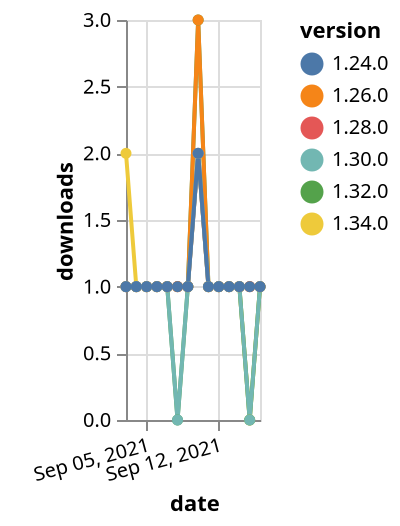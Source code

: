 {"$schema": "https://vega.github.io/schema/vega-lite/v5.json", "description": "A simple bar chart with embedded data.", "data": {"values": [{"date": "2021-09-03", "total": 120, "delta": 2, "version": "1.34.0"}, {"date": "2021-09-04", "total": 121, "delta": 1, "version": "1.34.0"}, {"date": "2021-09-05", "total": 122, "delta": 1, "version": "1.34.0"}, {"date": "2021-09-06", "total": 123, "delta": 1, "version": "1.34.0"}, {"date": "2021-09-07", "total": 124, "delta": 1, "version": "1.34.0"}, {"date": "2021-09-08", "total": 125, "delta": 1, "version": "1.34.0"}, {"date": "2021-09-09", "total": 126, "delta": 1, "version": "1.34.0"}, {"date": "2021-09-10", "total": 128, "delta": 2, "version": "1.34.0"}, {"date": "2021-09-11", "total": 129, "delta": 1, "version": "1.34.0"}, {"date": "2021-09-12", "total": 130, "delta": 1, "version": "1.34.0"}, {"date": "2021-09-13", "total": 131, "delta": 1, "version": "1.34.0"}, {"date": "2021-09-14", "total": 132, "delta": 1, "version": "1.34.0"}, {"date": "2021-09-15", "total": 132, "delta": 0, "version": "1.34.0"}, {"date": "2021-09-16", "total": 133, "delta": 1, "version": "1.34.0"}, {"date": "2021-09-03", "total": 188, "delta": 1, "version": "1.32.0"}, {"date": "2021-09-04", "total": 189, "delta": 1, "version": "1.32.0"}, {"date": "2021-09-05", "total": 190, "delta": 1, "version": "1.32.0"}, {"date": "2021-09-06", "total": 191, "delta": 1, "version": "1.32.0"}, {"date": "2021-09-07", "total": 192, "delta": 1, "version": "1.32.0"}, {"date": "2021-09-08", "total": 192, "delta": 0, "version": "1.32.0"}, {"date": "2021-09-09", "total": 193, "delta": 1, "version": "1.32.0"}, {"date": "2021-09-10", "total": 196, "delta": 3, "version": "1.32.0"}, {"date": "2021-09-11", "total": 197, "delta": 1, "version": "1.32.0"}, {"date": "2021-09-12", "total": 198, "delta": 1, "version": "1.32.0"}, {"date": "2021-09-13", "total": 199, "delta": 1, "version": "1.32.0"}, {"date": "2021-09-14", "total": 200, "delta": 1, "version": "1.32.0"}, {"date": "2021-09-15", "total": 200, "delta": 0, "version": "1.32.0"}, {"date": "2021-09-16", "total": 201, "delta": 1, "version": "1.32.0"}, {"date": "2021-09-03", "total": 181, "delta": 1, "version": "1.28.0"}, {"date": "2021-09-04", "total": 182, "delta": 1, "version": "1.28.0"}, {"date": "2021-09-05", "total": 183, "delta": 1, "version": "1.28.0"}, {"date": "2021-09-06", "total": 184, "delta": 1, "version": "1.28.0"}, {"date": "2021-09-07", "total": 185, "delta": 1, "version": "1.28.0"}, {"date": "2021-09-08", "total": 186, "delta": 1, "version": "1.28.0"}, {"date": "2021-09-09", "total": 187, "delta": 1, "version": "1.28.0"}, {"date": "2021-09-10", "total": 189, "delta": 2, "version": "1.28.0"}, {"date": "2021-09-11", "total": 190, "delta": 1, "version": "1.28.0"}, {"date": "2021-09-12", "total": 191, "delta": 1, "version": "1.28.0"}, {"date": "2021-09-13", "total": 192, "delta": 1, "version": "1.28.0"}, {"date": "2021-09-14", "total": 193, "delta": 1, "version": "1.28.0"}, {"date": "2021-09-15", "total": 194, "delta": 1, "version": "1.28.0"}, {"date": "2021-09-16", "total": 195, "delta": 1, "version": "1.28.0"}, {"date": "2021-09-03", "total": 331, "delta": 1, "version": "1.26.0"}, {"date": "2021-09-04", "total": 332, "delta": 1, "version": "1.26.0"}, {"date": "2021-09-05", "total": 333, "delta": 1, "version": "1.26.0"}, {"date": "2021-09-06", "total": 334, "delta": 1, "version": "1.26.0"}, {"date": "2021-09-07", "total": 335, "delta": 1, "version": "1.26.0"}, {"date": "2021-09-08", "total": 336, "delta": 1, "version": "1.26.0"}, {"date": "2021-09-09", "total": 337, "delta": 1, "version": "1.26.0"}, {"date": "2021-09-10", "total": 340, "delta": 3, "version": "1.26.0"}, {"date": "2021-09-11", "total": 341, "delta": 1, "version": "1.26.0"}, {"date": "2021-09-12", "total": 342, "delta": 1, "version": "1.26.0"}, {"date": "2021-09-13", "total": 343, "delta": 1, "version": "1.26.0"}, {"date": "2021-09-14", "total": 344, "delta": 1, "version": "1.26.0"}, {"date": "2021-09-15", "total": 345, "delta": 1, "version": "1.26.0"}, {"date": "2021-09-16", "total": 346, "delta": 1, "version": "1.26.0"}, {"date": "2021-09-03", "total": 155, "delta": 1, "version": "1.30.0"}, {"date": "2021-09-04", "total": 156, "delta": 1, "version": "1.30.0"}, {"date": "2021-09-05", "total": 157, "delta": 1, "version": "1.30.0"}, {"date": "2021-09-06", "total": 158, "delta": 1, "version": "1.30.0"}, {"date": "2021-09-07", "total": 159, "delta": 1, "version": "1.30.0"}, {"date": "2021-09-08", "total": 159, "delta": 0, "version": "1.30.0"}, {"date": "2021-09-09", "total": 160, "delta": 1, "version": "1.30.0"}, {"date": "2021-09-10", "total": 162, "delta": 2, "version": "1.30.0"}, {"date": "2021-09-11", "total": 163, "delta": 1, "version": "1.30.0"}, {"date": "2021-09-12", "total": 164, "delta": 1, "version": "1.30.0"}, {"date": "2021-09-13", "total": 165, "delta": 1, "version": "1.30.0"}, {"date": "2021-09-14", "total": 166, "delta": 1, "version": "1.30.0"}, {"date": "2021-09-15", "total": 166, "delta": 0, "version": "1.30.0"}, {"date": "2021-09-16", "total": 167, "delta": 1, "version": "1.30.0"}, {"date": "2021-09-03", "total": 234, "delta": 1, "version": "1.24.0"}, {"date": "2021-09-04", "total": 235, "delta": 1, "version": "1.24.0"}, {"date": "2021-09-05", "total": 236, "delta": 1, "version": "1.24.0"}, {"date": "2021-09-06", "total": 237, "delta": 1, "version": "1.24.0"}, {"date": "2021-09-07", "total": 238, "delta": 1, "version": "1.24.0"}, {"date": "2021-09-08", "total": 239, "delta": 1, "version": "1.24.0"}, {"date": "2021-09-09", "total": 240, "delta": 1, "version": "1.24.0"}, {"date": "2021-09-10", "total": 242, "delta": 2, "version": "1.24.0"}, {"date": "2021-09-11", "total": 243, "delta": 1, "version": "1.24.0"}, {"date": "2021-09-12", "total": 244, "delta": 1, "version": "1.24.0"}, {"date": "2021-09-13", "total": 245, "delta": 1, "version": "1.24.0"}, {"date": "2021-09-14", "total": 246, "delta": 1, "version": "1.24.0"}, {"date": "2021-09-15", "total": 247, "delta": 1, "version": "1.24.0"}, {"date": "2021-09-16", "total": 248, "delta": 1, "version": "1.24.0"}]}, "width": "container", "mark": {"type": "line", "point": {"filled": true}}, "encoding": {"x": {"field": "date", "type": "temporal", "timeUnit": "yearmonthdate", "title": "date", "axis": {"labelAngle": -15}}, "y": {"field": "delta", "type": "quantitative", "title": "downloads"}, "color": {"field": "version", "type": "nominal"}, "tooltip": {"field": "delta"}}}